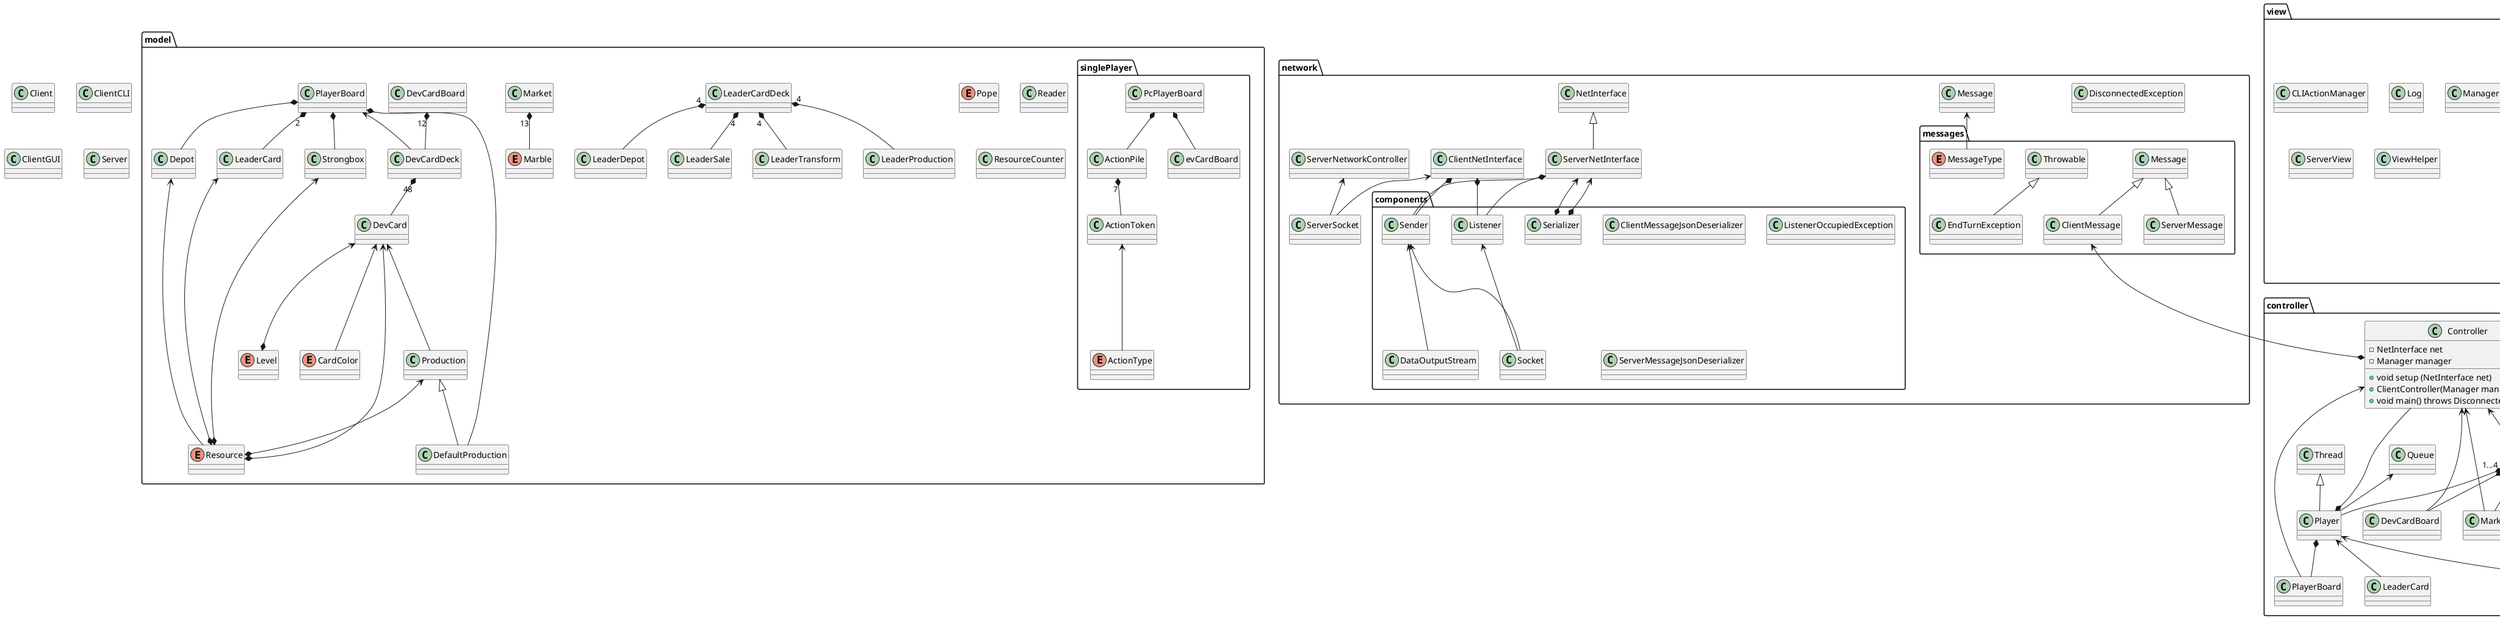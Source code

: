 @startuml
package controller{
class ClientController{
}
class Controller{
    - NetInterface net
    - Manager manager
    + void setup (NetInterface net)
    + ClientController(Manager manager)
    + void main() throws DisconnectedException
    }
class Game{}
class Player extends Thread{}
class Queue{}
ClientController <-- NetInterface
ClientController <-- Manager
Controller <-- PlayerBoard
Controller <-- DevCardBoard
Controller <-- Market
Controller <-- NetInterface
Controller <-- Game
Game "1...4" *-- Player
Game *-- DevCardBoard
Game *-- LeaderCardDeck
Game *-- Market
Game <-- Pope
Game *-- PcPlayerBoard
Player <--NetInterface
Player *-- PlayerBoard
Player *-- Controller
Player <-- LeaderCard
Queue <-- Player
}

package model{
    package singlePlayer{
    class ActionPile{}
    class ActionToken{}
    enum ActionType{}
    class PcPlayerBoard{}
    ActionPile "7" *-- ActionToken
    ActionToken <-- ActionType
    PcPlayerBoard *--DevCardBoard
    PcPlayerBoard *-- ActionPile
}

enum CardColor
class DefaultProduction extends Production
class Depot
class DevCard
class DevCardBoard
class DevCardDeck
class LeaderCard
class LeaderCardDeck
class LeaderDepot
class LeaderProduction
class LeaderSale
class LeaderTransform
enum Level
enum Marble
class Market
class PlayerBoard
enum Pope
class Production
class Reader
enum Resource
class ResourceCounter
class Strongbox
DevCard <--*  Resource
DevCard <--* Level
DevCard <--CardColor
DevCard <-- Production
DevCardBoard "12" *-- DevCardDeck
DevCardDeck "48" *-- DevCard
LeaderCard <--* Resource
LeaderCardDeck "4" *-- LeaderDepot
LeaderCardDeck "4" *-- LeaderSale
LeaderCardDeck "4" *-- LeaderProduction
LeaderCardDeck "4" *-- LeaderTransform
Depot <-- Resource
Market "13" *-- Marble
PlayerBoard *-- Strongbox
PlayerBoard "2"*-- LeaderCard
PlayerBoard *-- Depot
PlayerBoard <-- DevCardDeck
PlayerBoard *-- DefaultProduction
Production <--* Resource
Strongbox <--* Resource
}

package network{

package components{
   class ClientMessageJsonDeserializer
   class Listener
   class ListenerOccupiedException
   class Sender
   class Serializer
   class ServerMessageJsonDeserializer
   Listener <-- Socket
   Sender <-- Socket
   Sender <-- DataOutputStream
}

package messages{
class ClientMessage extends Message {}
class ServerMessage extends Message {}
class EndTurnException extends Throwable{}
enum MessageType{}
ClientMessage <--* Controller
}

class ClientNetInterface
class DisconnectedException
class Message
class NetInterface
class ServerNetInterface extends NetInterface
class ServerNetworkController
ClientNetInterface *-- Sender
ClientNetInterface *-- Listener
ClientNetInterface <-- ServerSocket
Message <-- MessageType
ServerNetInterface *--Sender
ServerNetInterface *-- Listener
ServerNetInterface <--* Serializer
ServerNetInterface <--* Serializer
ServerNetworkController <-- ServerSocket
}

package view{

package gui{

package menus{
class ArrangeMenu
class BuyDevCardMenu
class DefaultProductionMenu
class GameMenu{}
class GUIActionManager
class leaderOptionsMenu
class LeaderChoiceMenu
class MainMenu
class OfflineMenu
class ProduceMenu
class SubMenu extends JFrame
class TakeResourcesMenu
}

package panels{
class DefaultProdPanel
class DepotPanel
class DevBoardPanel
class DevCardsPanel
class LeadersPanel
class MarketPanel
class PlayerBoardPanel
class SoloPanel
class StrongboxPanel
}

class ChoiceBox{}
enum GUIElement
enum ResIcons
}

class CLIActionManager
class Log
class Manager
class ServerView
class ViewHelper
}

class Client{}
class ClientCLI{}
class ClientGUI{}
class Server{}



@enduml